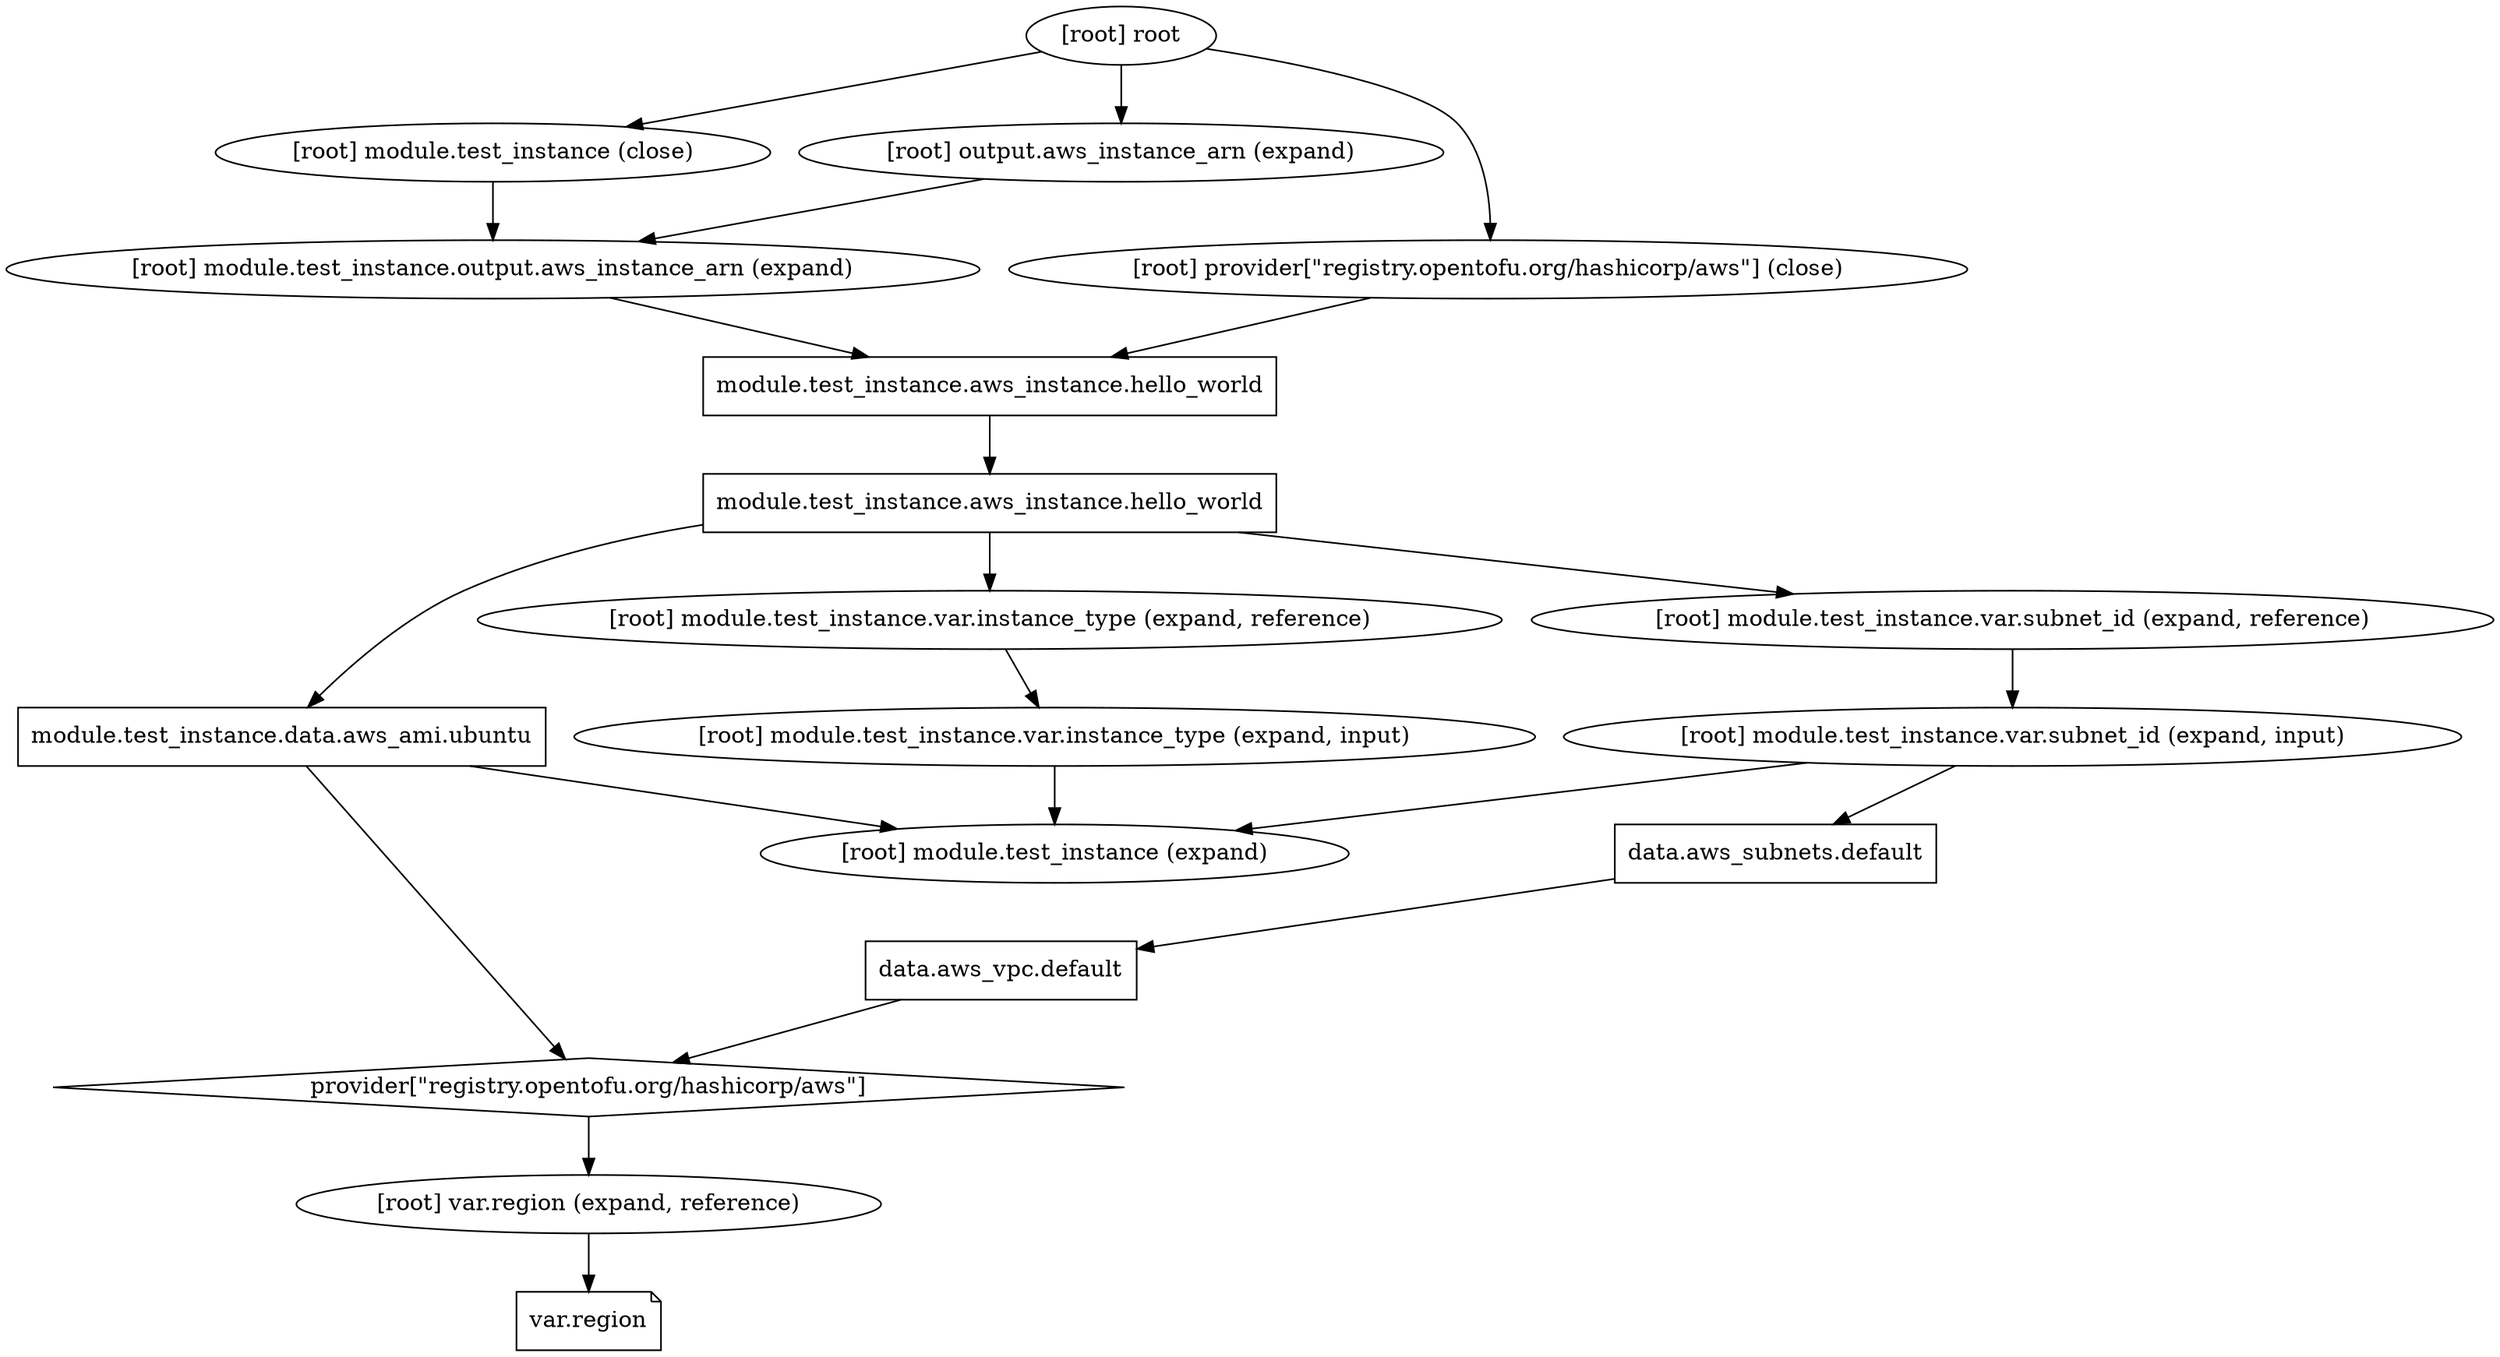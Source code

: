 digraph {
	compound = "true"
	newrank = "true"
	subgraph "root" {
		"[root] data.aws_subnets.default (expand)" [label = "data.aws_subnets.default", shape = "box"]
		"[root] data.aws_vpc.default (expand)" [label = "data.aws_vpc.default", shape = "box"]
		"[root] module.test_instance.aws_instance.hello_world" [label = "module.test_instance.aws_instance.hello_world", shape = "box"]
		"[root] module.test_instance.aws_instance.hello_world (expand)" [label = "module.test_instance.aws_instance.hello_world", shape = "box"]
		"[root] module.test_instance.data.aws_ami.ubuntu (expand)" [label = "module.test_instance.data.aws_ami.ubuntu", shape = "box"]
		"[root] provider[\"registry.opentofu.org/hashicorp/aws\"]" [label = "provider[\"registry.opentofu.org/hashicorp/aws\"]", shape = "diamond"]
		"[root] var.region" [label = "var.region", shape = "note"]
		"[root] data.aws_subnets.default (expand)" -> "[root] data.aws_vpc.default (expand)"
		"[root] data.aws_vpc.default (expand)" -> "[root] provider[\"registry.opentofu.org/hashicorp/aws\"]"
		"[root] module.test_instance (close)" -> "[root] module.test_instance.output.aws_instance_arn (expand)"
		"[root] module.test_instance.aws_instance.hello_world (expand)" -> "[root] module.test_instance.data.aws_ami.ubuntu (expand)"
		"[root] module.test_instance.aws_instance.hello_world (expand)" -> "[root] module.test_instance.var.instance_type (expand, reference)"
		"[root] module.test_instance.aws_instance.hello_world (expand)" -> "[root] module.test_instance.var.subnet_id (expand, reference)"
		"[root] module.test_instance.aws_instance.hello_world" -> "[root] module.test_instance.aws_instance.hello_world (expand)"
		"[root] module.test_instance.data.aws_ami.ubuntu (expand)" -> "[root] module.test_instance (expand)"
		"[root] module.test_instance.data.aws_ami.ubuntu (expand)" -> "[root] provider[\"registry.opentofu.org/hashicorp/aws\"]"
		"[root] module.test_instance.output.aws_instance_arn (expand)" -> "[root] module.test_instance.aws_instance.hello_world"
		"[root] module.test_instance.var.instance_type (expand, input)" -> "[root] module.test_instance (expand)"
		"[root] module.test_instance.var.instance_type (expand, reference)" -> "[root] module.test_instance.var.instance_type (expand, input)"
		"[root] module.test_instance.var.subnet_id (expand, input)" -> "[root] data.aws_subnets.default (expand)"
		"[root] module.test_instance.var.subnet_id (expand, input)" -> "[root] module.test_instance (expand)"
		"[root] module.test_instance.var.subnet_id (expand, reference)" -> "[root] module.test_instance.var.subnet_id (expand, input)"
		"[root] output.aws_instance_arn (expand)" -> "[root] module.test_instance.output.aws_instance_arn (expand)"
		"[root] provider[\"registry.opentofu.org/hashicorp/aws\"] (close)" -> "[root] module.test_instance.aws_instance.hello_world"
		"[root] provider[\"registry.opentofu.org/hashicorp/aws\"]" -> "[root] var.region (expand, reference)"
		"[root] root" -> "[root] module.test_instance (close)"
		"[root] root" -> "[root] output.aws_instance_arn (expand)"
		"[root] root" -> "[root] provider[\"registry.opentofu.org/hashicorp/aws\"] (close)"
		"[root] var.region (expand, reference)" -> "[root] var.region"
	}
}

